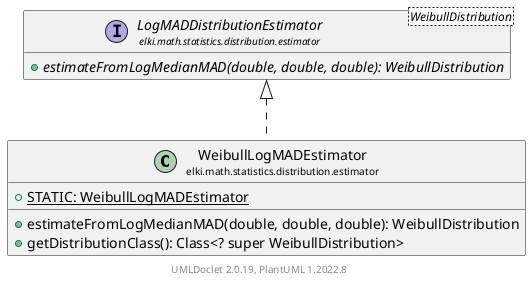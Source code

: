 @startuml
    remove .*\.(Instance|Par|Parameterizer|Factory)$
    set namespaceSeparator none
    hide empty fields
    hide empty methods

    class "<size:14>WeibullLogMADEstimator\n<size:10>elki.math.statistics.distribution.estimator" as elki.math.statistics.distribution.estimator.WeibullLogMADEstimator [[WeibullLogMADEstimator.html]] {
        {static} +STATIC: WeibullLogMADEstimator
        +estimateFromLogMedianMAD(double, double, double): WeibullDistribution
        +getDistributionClass(): Class<? super WeibullDistribution>
    }

    interface "<size:14>LogMADDistributionEstimator\n<size:10>elki.math.statistics.distribution.estimator" as elki.math.statistics.distribution.estimator.LogMADDistributionEstimator<WeibullDistribution> [[LogMADDistributionEstimator.html]] {
        {abstract} +estimateFromLogMedianMAD(double, double, double): WeibullDistribution
    }
    class "<size:14>WeibullLogMADEstimator.Par\n<size:10>elki.math.statistics.distribution.estimator" as elki.math.statistics.distribution.estimator.WeibullLogMADEstimator.Par [[WeibullLogMADEstimator.Par.html]]

    elki.math.statistics.distribution.estimator.LogMADDistributionEstimator <|.. elki.math.statistics.distribution.estimator.WeibullLogMADEstimator
    elki.math.statistics.distribution.estimator.WeibullLogMADEstimator +-- elki.math.statistics.distribution.estimator.WeibullLogMADEstimator.Par

    center footer UMLDoclet 2.0.19, PlantUML 1.2022.8
@enduml
